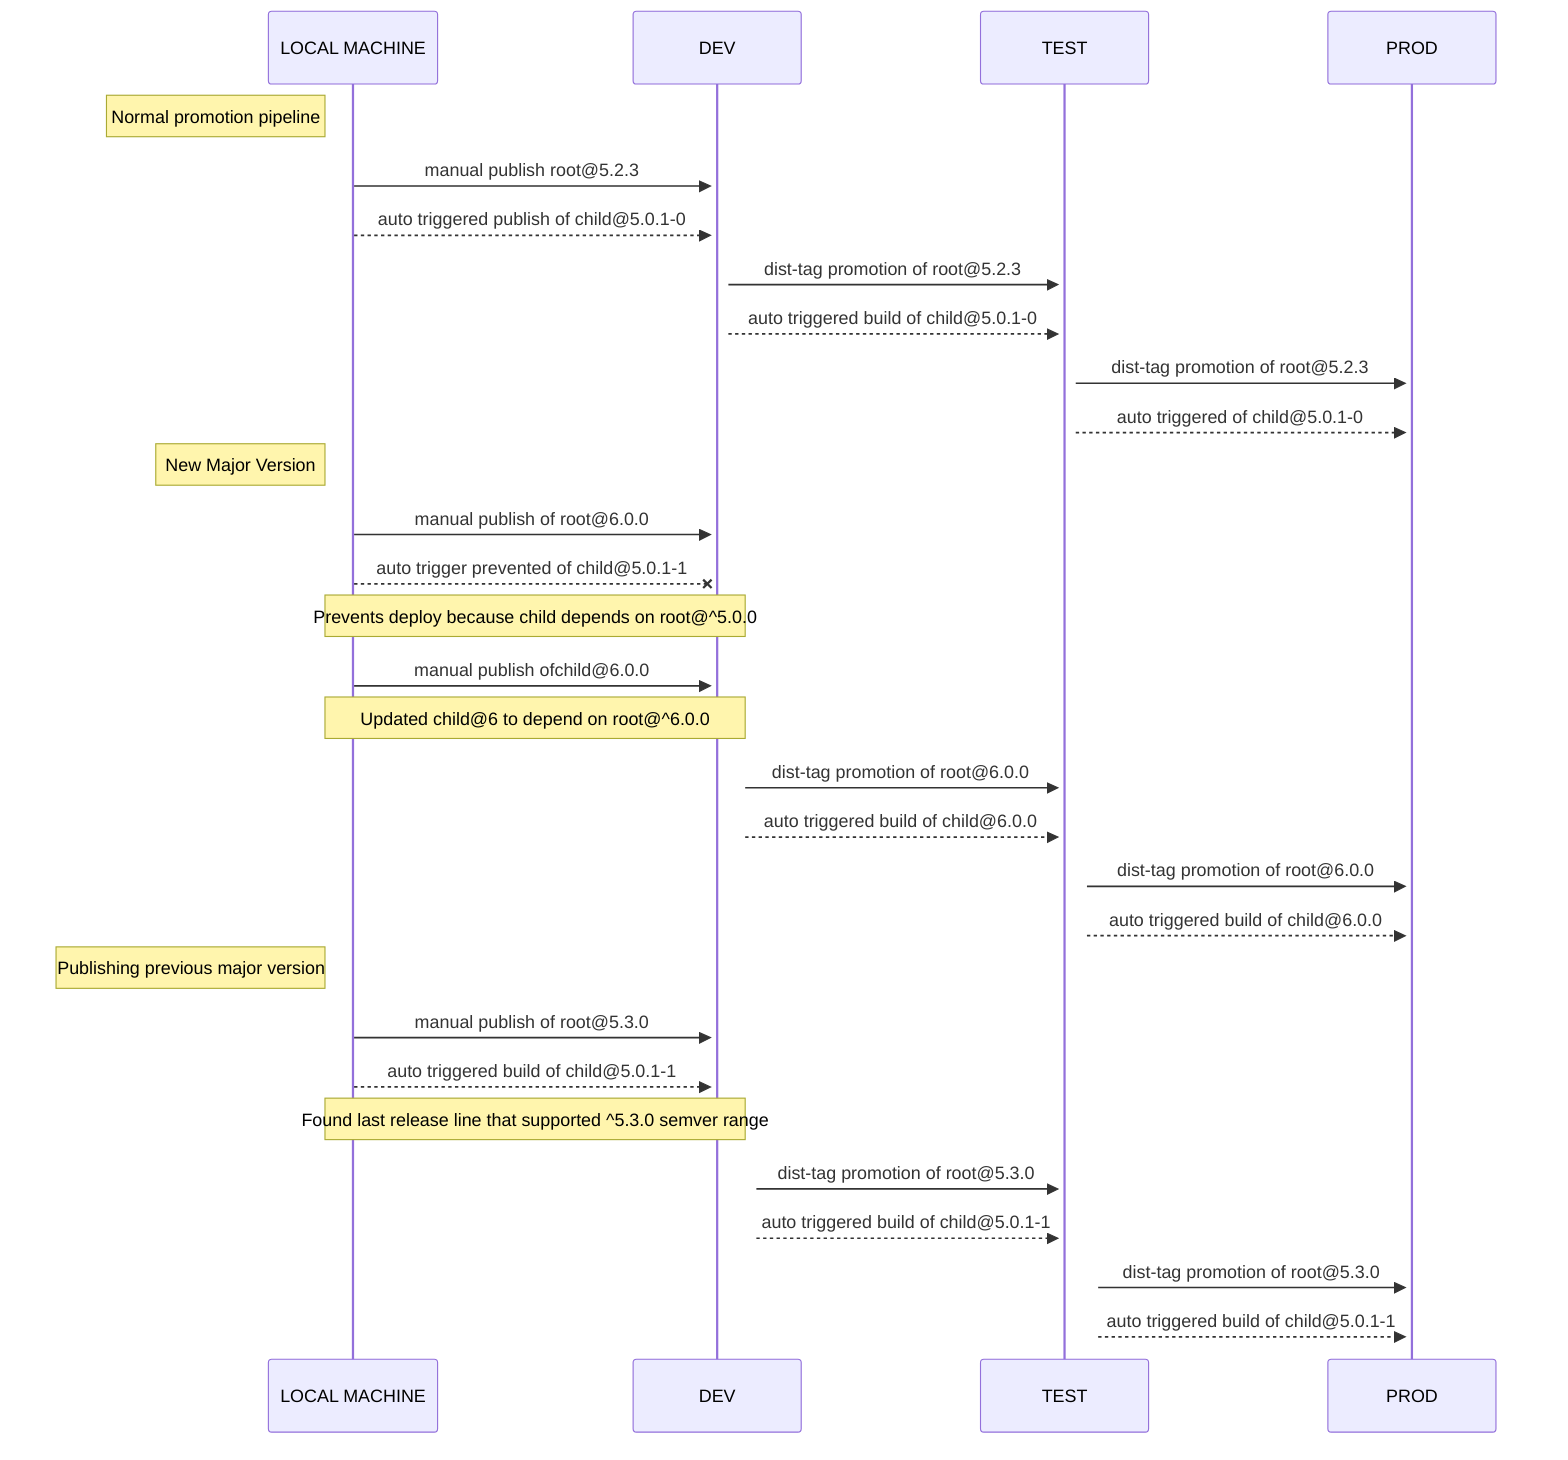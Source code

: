 sequenceDiagram
  participant LOCAL MACHINE
  participant DEV
  participant TEST
  participant PROD
  Note left of LOCAL MACHINE: Normal promotion pipeline
  LOCAL MACHINE->>+DEV: manual publish root@5.2.3
  LOCAL MACHINE-->>+DEV: auto triggered publish of child@5.0.1-0
  DEV->>+TEST: dist-tag promotion of root@5.2.3
  DEV-->>+TEST: auto triggered build of child@5.0.1-0
  TEST->>+PROD: dist-tag promotion of root@5.2.3
  TEST-->>+PROD: auto triggered of child@5.0.1-0
  Note left of LOCAL MACHINE: New Major Version
  LOCAL MACHINE->>+DEV: manual publish of root@6.0.0
  LOCAL MACHINE--X+DEV: auto trigger prevented of child@5.0.1-1
  Note over LOCAL MACHINE,DEV: Prevents deploy because child depends on root@^5.0.0
  LOCAL MACHINE->>+DEV: manual publish ofchild@6.0.0
  Note over LOCAL MACHINE,DEV: Updated child@6 to depend on root@^6.0.0
  DEV->>+TEST: dist-tag promotion of root@6.0.0
  DEV-->>+TEST: auto triggered build of child@6.0.0
  TEST->>+PROD: dist-tag promotion of root@6.0.0
  TEST-->>+PROD: auto triggered build of child@6.0.0
  Note left of LOCAL MACHINE: Publishing previous major version
  LOCAL MACHINE->>+DEV: manual publish of root@5.3.0
  LOCAL MACHINE-->>+DEV: auto triggered build of child@5.0.1-1
  Note over LOCAL MACHINE,DEV: Found last release line that supported ^5.3.0 semver range
  DEV->>+TEST: dist-tag promotion of root@5.3.0
  DEV-->>+TEST: auto triggered build of child@5.0.1-1
  TEST->>+PROD: dist-tag promotion of root@5.3.0
  TEST-->>+PROD: auto triggered build of child@5.0.1-1